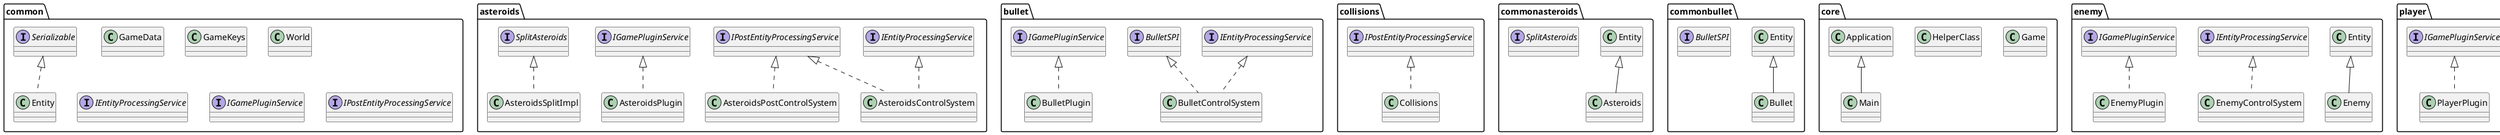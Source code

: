 @startuml
'https://plantuml.com/class-diagram
package asteroids{
class AsteroidsControlSystem implements IEntityProcessingService, IPostEntityProcessingService
class AsteroidsPlugin implements IGamePluginService
class AsteroidsPostControlSystem implements IPostEntityProcessingService
class AsteroidsSplitImpl implements SplitAsteroids
}

package bullet{
class BulletControlSystem implements IEntityProcessingService, BulletSPI
class BulletPlugin implements IGamePluginService
}

package collisions{
class Collisions implements IPostEntityProcessingService
}

package common{
class Entity implements Serializable
class GameData
class GameKeys
class World
interface IEntityProcessingService
interface IGamePluginService
interface IPostEntityProcessingService
}

package commonasteroids{
class Asteroids extends Entity
interface SplitAsteroids
}

package commonbullet{
class Bullet extends Entity
interface BulletSPI
}

package core{
class Game
class HelperClass
class Main extends Application
}

package enemy{
class Enemy extends Entity
class EnemyControlSystem implements IEntityProcessingService
class EnemyPlugin implements IGamePluginService
}

package player{
class Player extends Entity
class PlayerControlSystem implements IEntityProcessingService
class PlayerPlugin implements IGamePluginService
}

package plugins{
class EntityControlSystem implements IEntityProcessingService
}

@enduml